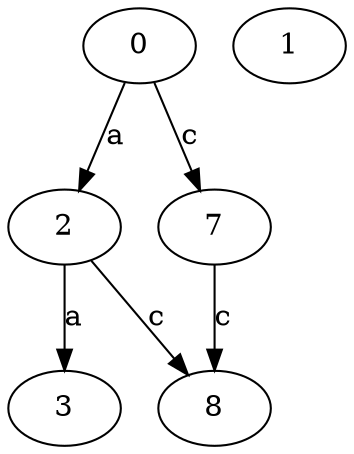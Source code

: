 strict digraph  {
2;
3;
0;
1;
7;
8;
2 -> 3  [label=a];
2 -> 8  [label=c];
0 -> 2  [label=a];
0 -> 7  [label=c];
7 -> 8  [label=c];
}
